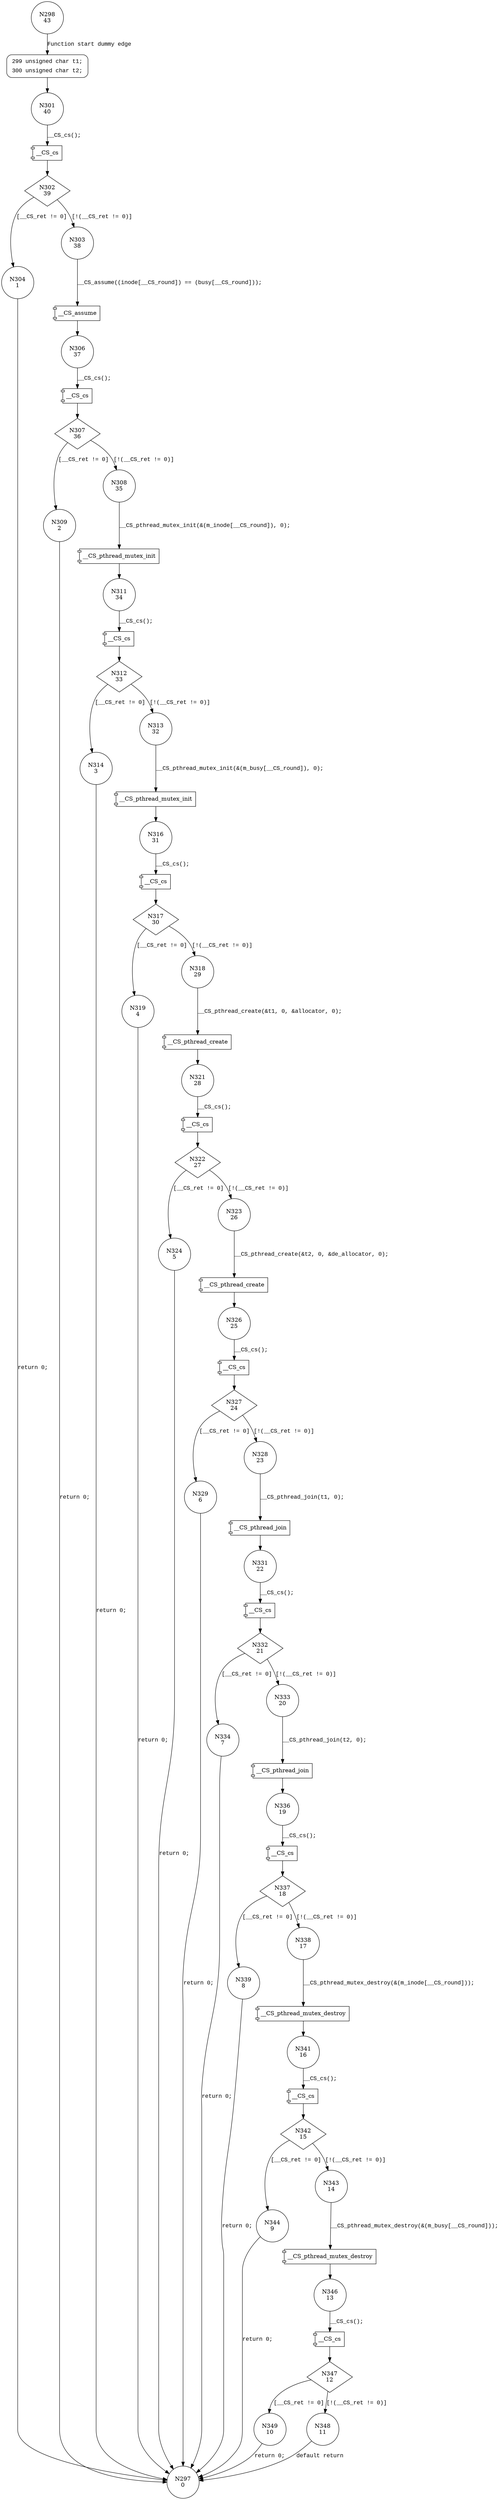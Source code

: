 digraph main_thread {
298 [shape="circle" label="N298\n43"]
299 [shape="circle" label="N299\n42"]
301 [shape="circle" label="N301\n40"]
302 [shape="diamond" label="N302\n39"]
304 [shape="circle" label="N304\n1"]
303 [shape="circle" label="N303\n38"]
306 [shape="circle" label="N306\n37"]
307 [shape="diamond" label="N307\n36"]
309 [shape="circle" label="N309\n2"]
308 [shape="circle" label="N308\n35"]
311 [shape="circle" label="N311\n34"]
312 [shape="diamond" label="N312\n33"]
314 [shape="circle" label="N314\n3"]
313 [shape="circle" label="N313\n32"]
316 [shape="circle" label="N316\n31"]
317 [shape="diamond" label="N317\n30"]
319 [shape="circle" label="N319\n4"]
318 [shape="circle" label="N318\n29"]
321 [shape="circle" label="N321\n28"]
322 [shape="diamond" label="N322\n27"]
324 [shape="circle" label="N324\n5"]
323 [shape="circle" label="N323\n26"]
326 [shape="circle" label="N326\n25"]
327 [shape="diamond" label="N327\n24"]
329 [shape="circle" label="N329\n6"]
328 [shape="circle" label="N328\n23"]
331 [shape="circle" label="N331\n22"]
332 [shape="diamond" label="N332\n21"]
334 [shape="circle" label="N334\n7"]
333 [shape="circle" label="N333\n20"]
336 [shape="circle" label="N336\n19"]
337 [shape="diamond" label="N337\n18"]
339 [shape="circle" label="N339\n8"]
338 [shape="circle" label="N338\n17"]
341 [shape="circle" label="N341\n16"]
342 [shape="diamond" label="N342\n15"]
344 [shape="circle" label="N344\n9"]
343 [shape="circle" label="N343\n14"]
346 [shape="circle" label="N346\n13"]
347 [shape="diamond" label="N347\n12"]
349 [shape="circle" label="N349\n10"]
348 [shape="circle" label="N348\n11"]
297 [shape="circle" label="N297\n0"]
299 [style="filled,bold" penwidth="1" fillcolor="white" fontname="Courier New" shape="Mrecord" label=<<table border="0" cellborder="0" cellpadding="3" bgcolor="white"><tr><td align="right">299</td><td align="left">unsigned char t1;</td></tr><tr><td align="right">300</td><td align="left">unsigned char t2;</td></tr></table>>]
299 -> 301[label=""]
298 -> 299 [label="Function start dummy edge" fontname="Courier New"]
100001 [shape="component" label="__CS_cs"]
301 -> 100001 [label="__CS_cs();" fontname="Courier New"]
100001 -> 302 [label="" fontname="Courier New"]
302 -> 304 [label="[__CS_ret != 0]" fontname="Courier New"]
302 -> 303 [label="[!(__CS_ret != 0)]" fontname="Courier New"]
100002 [shape="component" label="__CS_assume"]
303 -> 100002 [label="__CS_assume((inode[__CS_round]) == (busy[__CS_round]));" fontname="Courier New"]
100002 -> 306 [label="" fontname="Courier New"]
100003 [shape="component" label="__CS_cs"]
306 -> 100003 [label="__CS_cs();" fontname="Courier New"]
100003 -> 307 [label="" fontname="Courier New"]
307 -> 309 [label="[__CS_ret != 0]" fontname="Courier New"]
307 -> 308 [label="[!(__CS_ret != 0)]" fontname="Courier New"]
100004 [shape="component" label="__CS_pthread_mutex_init"]
308 -> 100004 [label="__CS_pthread_mutex_init(&(m_inode[__CS_round]), 0);" fontname="Courier New"]
100004 -> 311 [label="" fontname="Courier New"]
100005 [shape="component" label="__CS_cs"]
311 -> 100005 [label="__CS_cs();" fontname="Courier New"]
100005 -> 312 [label="" fontname="Courier New"]
312 -> 314 [label="[__CS_ret != 0]" fontname="Courier New"]
312 -> 313 [label="[!(__CS_ret != 0)]" fontname="Courier New"]
100006 [shape="component" label="__CS_pthread_mutex_init"]
313 -> 100006 [label="__CS_pthread_mutex_init(&(m_busy[__CS_round]), 0);" fontname="Courier New"]
100006 -> 316 [label="" fontname="Courier New"]
100007 [shape="component" label="__CS_cs"]
316 -> 100007 [label="__CS_cs();" fontname="Courier New"]
100007 -> 317 [label="" fontname="Courier New"]
317 -> 319 [label="[__CS_ret != 0]" fontname="Courier New"]
317 -> 318 [label="[!(__CS_ret != 0)]" fontname="Courier New"]
100008 [shape="component" label="__CS_pthread_create"]
318 -> 100008 [label="__CS_pthread_create(&t1, 0, &allocator, 0);" fontname="Courier New"]
100008 -> 321 [label="" fontname="Courier New"]
100009 [shape="component" label="__CS_cs"]
321 -> 100009 [label="__CS_cs();" fontname="Courier New"]
100009 -> 322 [label="" fontname="Courier New"]
322 -> 324 [label="[__CS_ret != 0]" fontname="Courier New"]
322 -> 323 [label="[!(__CS_ret != 0)]" fontname="Courier New"]
100010 [shape="component" label="__CS_pthread_create"]
323 -> 100010 [label="__CS_pthread_create(&t2, 0, &de_allocator, 0);" fontname="Courier New"]
100010 -> 326 [label="" fontname="Courier New"]
100011 [shape="component" label="__CS_cs"]
326 -> 100011 [label="__CS_cs();" fontname="Courier New"]
100011 -> 327 [label="" fontname="Courier New"]
327 -> 329 [label="[__CS_ret != 0]" fontname="Courier New"]
327 -> 328 [label="[!(__CS_ret != 0)]" fontname="Courier New"]
100012 [shape="component" label="__CS_pthread_join"]
328 -> 100012 [label="__CS_pthread_join(t1, 0);" fontname="Courier New"]
100012 -> 331 [label="" fontname="Courier New"]
100013 [shape="component" label="__CS_cs"]
331 -> 100013 [label="__CS_cs();" fontname="Courier New"]
100013 -> 332 [label="" fontname="Courier New"]
332 -> 334 [label="[__CS_ret != 0]" fontname="Courier New"]
332 -> 333 [label="[!(__CS_ret != 0)]" fontname="Courier New"]
100014 [shape="component" label="__CS_pthread_join"]
333 -> 100014 [label="__CS_pthread_join(t2, 0);" fontname="Courier New"]
100014 -> 336 [label="" fontname="Courier New"]
100015 [shape="component" label="__CS_cs"]
336 -> 100015 [label="__CS_cs();" fontname="Courier New"]
100015 -> 337 [label="" fontname="Courier New"]
337 -> 339 [label="[__CS_ret != 0]" fontname="Courier New"]
337 -> 338 [label="[!(__CS_ret != 0)]" fontname="Courier New"]
100016 [shape="component" label="__CS_pthread_mutex_destroy"]
338 -> 100016 [label="__CS_pthread_mutex_destroy(&(m_inode[__CS_round]));" fontname="Courier New"]
100016 -> 341 [label="" fontname="Courier New"]
100017 [shape="component" label="__CS_cs"]
341 -> 100017 [label="__CS_cs();" fontname="Courier New"]
100017 -> 342 [label="" fontname="Courier New"]
342 -> 344 [label="[__CS_ret != 0]" fontname="Courier New"]
342 -> 343 [label="[!(__CS_ret != 0)]" fontname="Courier New"]
100018 [shape="component" label="__CS_pthread_mutex_destroy"]
343 -> 100018 [label="__CS_pthread_mutex_destroy(&(m_busy[__CS_round]));" fontname="Courier New"]
100018 -> 346 [label="" fontname="Courier New"]
100019 [shape="component" label="__CS_cs"]
346 -> 100019 [label="__CS_cs();" fontname="Courier New"]
100019 -> 347 [label="" fontname="Courier New"]
347 -> 349 [label="[__CS_ret != 0]" fontname="Courier New"]
347 -> 348 [label="[!(__CS_ret != 0)]" fontname="Courier New"]
349 -> 297 [label="return 0;" fontname="Courier New"]
339 -> 297 [label="return 0;" fontname="Courier New"]
329 -> 297 [label="return 0;" fontname="Courier New"]
319 -> 297 [label="return 0;" fontname="Courier New"]
309 -> 297 [label="return 0;" fontname="Courier New"]
348 -> 297 [label="default return" fontname="Courier New"]
344 -> 297 [label="return 0;" fontname="Courier New"]
334 -> 297 [label="return 0;" fontname="Courier New"]
324 -> 297 [label="return 0;" fontname="Courier New"]
314 -> 297 [label="return 0;" fontname="Courier New"]
304 -> 297 [label="return 0;" fontname="Courier New"]
}